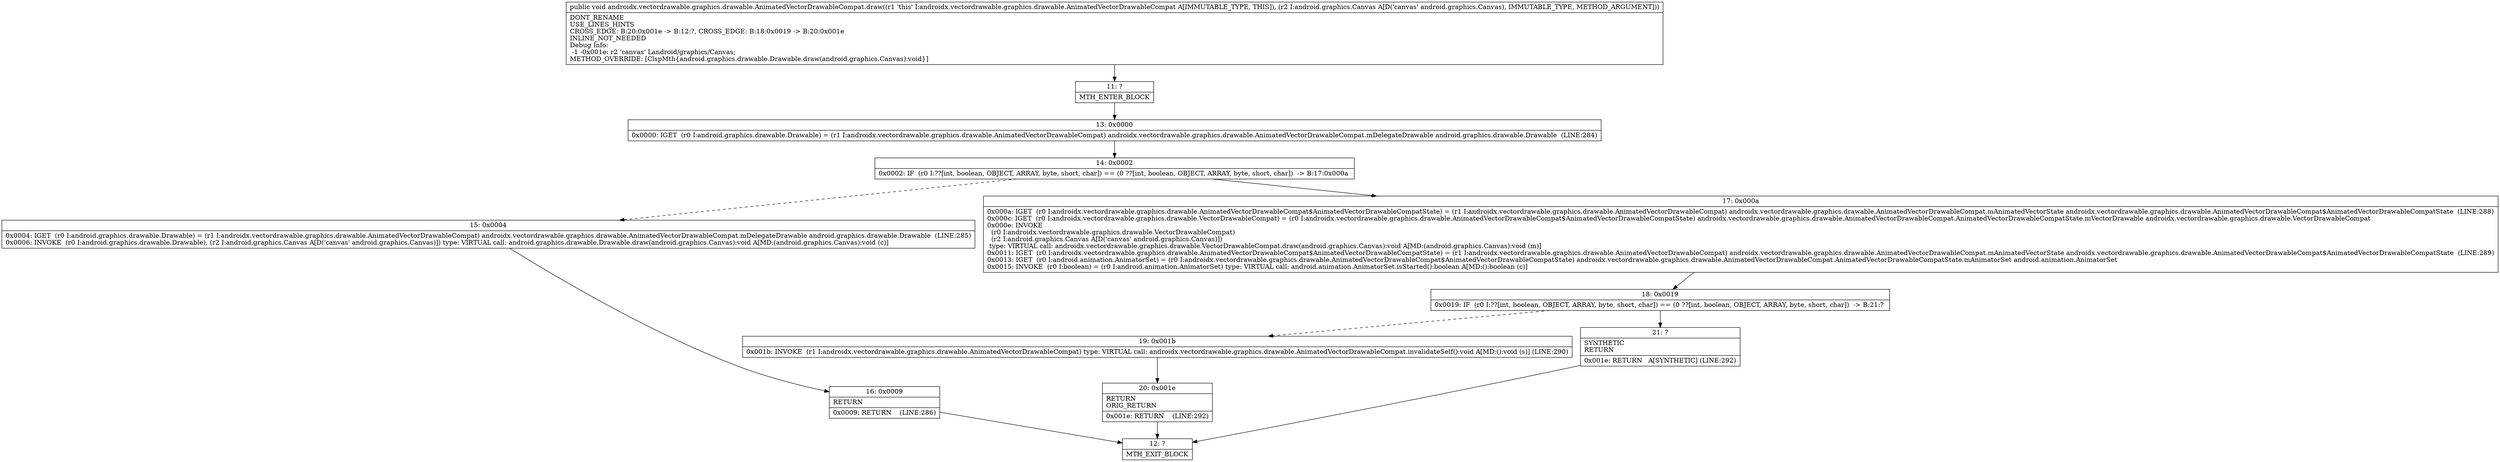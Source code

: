 digraph "CFG forandroidx.vectordrawable.graphics.drawable.AnimatedVectorDrawableCompat.draw(Landroid\/graphics\/Canvas;)V" {
Node_11 [shape=record,label="{11\:\ ?|MTH_ENTER_BLOCK\l}"];
Node_13 [shape=record,label="{13\:\ 0x0000|0x0000: IGET  (r0 I:android.graphics.drawable.Drawable) = (r1 I:androidx.vectordrawable.graphics.drawable.AnimatedVectorDrawableCompat) androidx.vectordrawable.graphics.drawable.AnimatedVectorDrawableCompat.mDelegateDrawable android.graphics.drawable.Drawable  (LINE:284)\l}"];
Node_14 [shape=record,label="{14\:\ 0x0002|0x0002: IF  (r0 I:??[int, boolean, OBJECT, ARRAY, byte, short, char]) == (0 ??[int, boolean, OBJECT, ARRAY, byte, short, char])  \-\> B:17:0x000a \l}"];
Node_15 [shape=record,label="{15\:\ 0x0004|0x0004: IGET  (r0 I:android.graphics.drawable.Drawable) = (r1 I:androidx.vectordrawable.graphics.drawable.AnimatedVectorDrawableCompat) androidx.vectordrawable.graphics.drawable.AnimatedVectorDrawableCompat.mDelegateDrawable android.graphics.drawable.Drawable  (LINE:285)\l0x0006: INVOKE  (r0 I:android.graphics.drawable.Drawable), (r2 I:android.graphics.Canvas A[D('canvas' android.graphics.Canvas)]) type: VIRTUAL call: android.graphics.drawable.Drawable.draw(android.graphics.Canvas):void A[MD:(android.graphics.Canvas):void (c)]\l}"];
Node_16 [shape=record,label="{16\:\ 0x0009|RETURN\l|0x0009: RETURN    (LINE:286)\l}"];
Node_12 [shape=record,label="{12\:\ ?|MTH_EXIT_BLOCK\l}"];
Node_17 [shape=record,label="{17\:\ 0x000a|0x000a: IGET  (r0 I:androidx.vectordrawable.graphics.drawable.AnimatedVectorDrawableCompat$AnimatedVectorDrawableCompatState) = (r1 I:androidx.vectordrawable.graphics.drawable.AnimatedVectorDrawableCompat) androidx.vectordrawable.graphics.drawable.AnimatedVectorDrawableCompat.mAnimatedVectorState androidx.vectordrawable.graphics.drawable.AnimatedVectorDrawableCompat$AnimatedVectorDrawableCompatState  (LINE:288)\l0x000c: IGET  (r0 I:androidx.vectordrawable.graphics.drawable.VectorDrawableCompat) = (r0 I:androidx.vectordrawable.graphics.drawable.AnimatedVectorDrawableCompat$AnimatedVectorDrawableCompatState) androidx.vectordrawable.graphics.drawable.AnimatedVectorDrawableCompat.AnimatedVectorDrawableCompatState.mVectorDrawable androidx.vectordrawable.graphics.drawable.VectorDrawableCompat \l0x000e: INVOKE  \l  (r0 I:androidx.vectordrawable.graphics.drawable.VectorDrawableCompat)\l  (r2 I:android.graphics.Canvas A[D('canvas' android.graphics.Canvas)])\l type: VIRTUAL call: androidx.vectordrawable.graphics.drawable.VectorDrawableCompat.draw(android.graphics.Canvas):void A[MD:(android.graphics.Canvas):void (m)]\l0x0011: IGET  (r0 I:androidx.vectordrawable.graphics.drawable.AnimatedVectorDrawableCompat$AnimatedVectorDrawableCompatState) = (r1 I:androidx.vectordrawable.graphics.drawable.AnimatedVectorDrawableCompat) androidx.vectordrawable.graphics.drawable.AnimatedVectorDrawableCompat.mAnimatedVectorState androidx.vectordrawable.graphics.drawable.AnimatedVectorDrawableCompat$AnimatedVectorDrawableCompatState  (LINE:289)\l0x0013: IGET  (r0 I:android.animation.AnimatorSet) = (r0 I:androidx.vectordrawable.graphics.drawable.AnimatedVectorDrawableCompat$AnimatedVectorDrawableCompatState) androidx.vectordrawable.graphics.drawable.AnimatedVectorDrawableCompat.AnimatedVectorDrawableCompatState.mAnimatorSet android.animation.AnimatorSet \l0x0015: INVOKE  (r0 I:boolean) = (r0 I:android.animation.AnimatorSet) type: VIRTUAL call: android.animation.AnimatorSet.isStarted():boolean A[MD:():boolean (c)]\l}"];
Node_18 [shape=record,label="{18\:\ 0x0019|0x0019: IF  (r0 I:??[int, boolean, OBJECT, ARRAY, byte, short, char]) == (0 ??[int, boolean, OBJECT, ARRAY, byte, short, char])  \-\> B:21:? \l}"];
Node_19 [shape=record,label="{19\:\ 0x001b|0x001b: INVOKE  (r1 I:androidx.vectordrawable.graphics.drawable.AnimatedVectorDrawableCompat) type: VIRTUAL call: androidx.vectordrawable.graphics.drawable.AnimatedVectorDrawableCompat.invalidateSelf():void A[MD:():void (s)] (LINE:290)\l}"];
Node_20 [shape=record,label="{20\:\ 0x001e|RETURN\lORIG_RETURN\l|0x001e: RETURN    (LINE:292)\l}"];
Node_21 [shape=record,label="{21\:\ ?|SYNTHETIC\lRETURN\l|0x001e: RETURN   A[SYNTHETIC] (LINE:292)\l}"];
MethodNode[shape=record,label="{public void androidx.vectordrawable.graphics.drawable.AnimatedVectorDrawableCompat.draw((r1 'this' I:androidx.vectordrawable.graphics.drawable.AnimatedVectorDrawableCompat A[IMMUTABLE_TYPE, THIS]), (r2 I:android.graphics.Canvas A[D('canvas' android.graphics.Canvas), IMMUTABLE_TYPE, METHOD_ARGUMENT]))  | DONT_RENAME\lUSE_LINES_HINTS\lCROSS_EDGE: B:20:0x001e \-\> B:12:?, CROSS_EDGE: B:18:0x0019 \-\> B:20:0x001e\lINLINE_NOT_NEEDED\lDebug Info:\l  \-1 \-0x001e: r2 'canvas' Landroid\/graphics\/Canvas;\lMETHOD_OVERRIDE: [ClspMth\{android.graphics.drawable.Drawable.draw(android.graphics.Canvas):void\}]\l}"];
MethodNode -> Node_11;Node_11 -> Node_13;
Node_13 -> Node_14;
Node_14 -> Node_15[style=dashed];
Node_14 -> Node_17;
Node_15 -> Node_16;
Node_16 -> Node_12;
Node_17 -> Node_18;
Node_18 -> Node_19[style=dashed];
Node_18 -> Node_21;
Node_19 -> Node_20;
Node_20 -> Node_12;
Node_21 -> Node_12;
}

